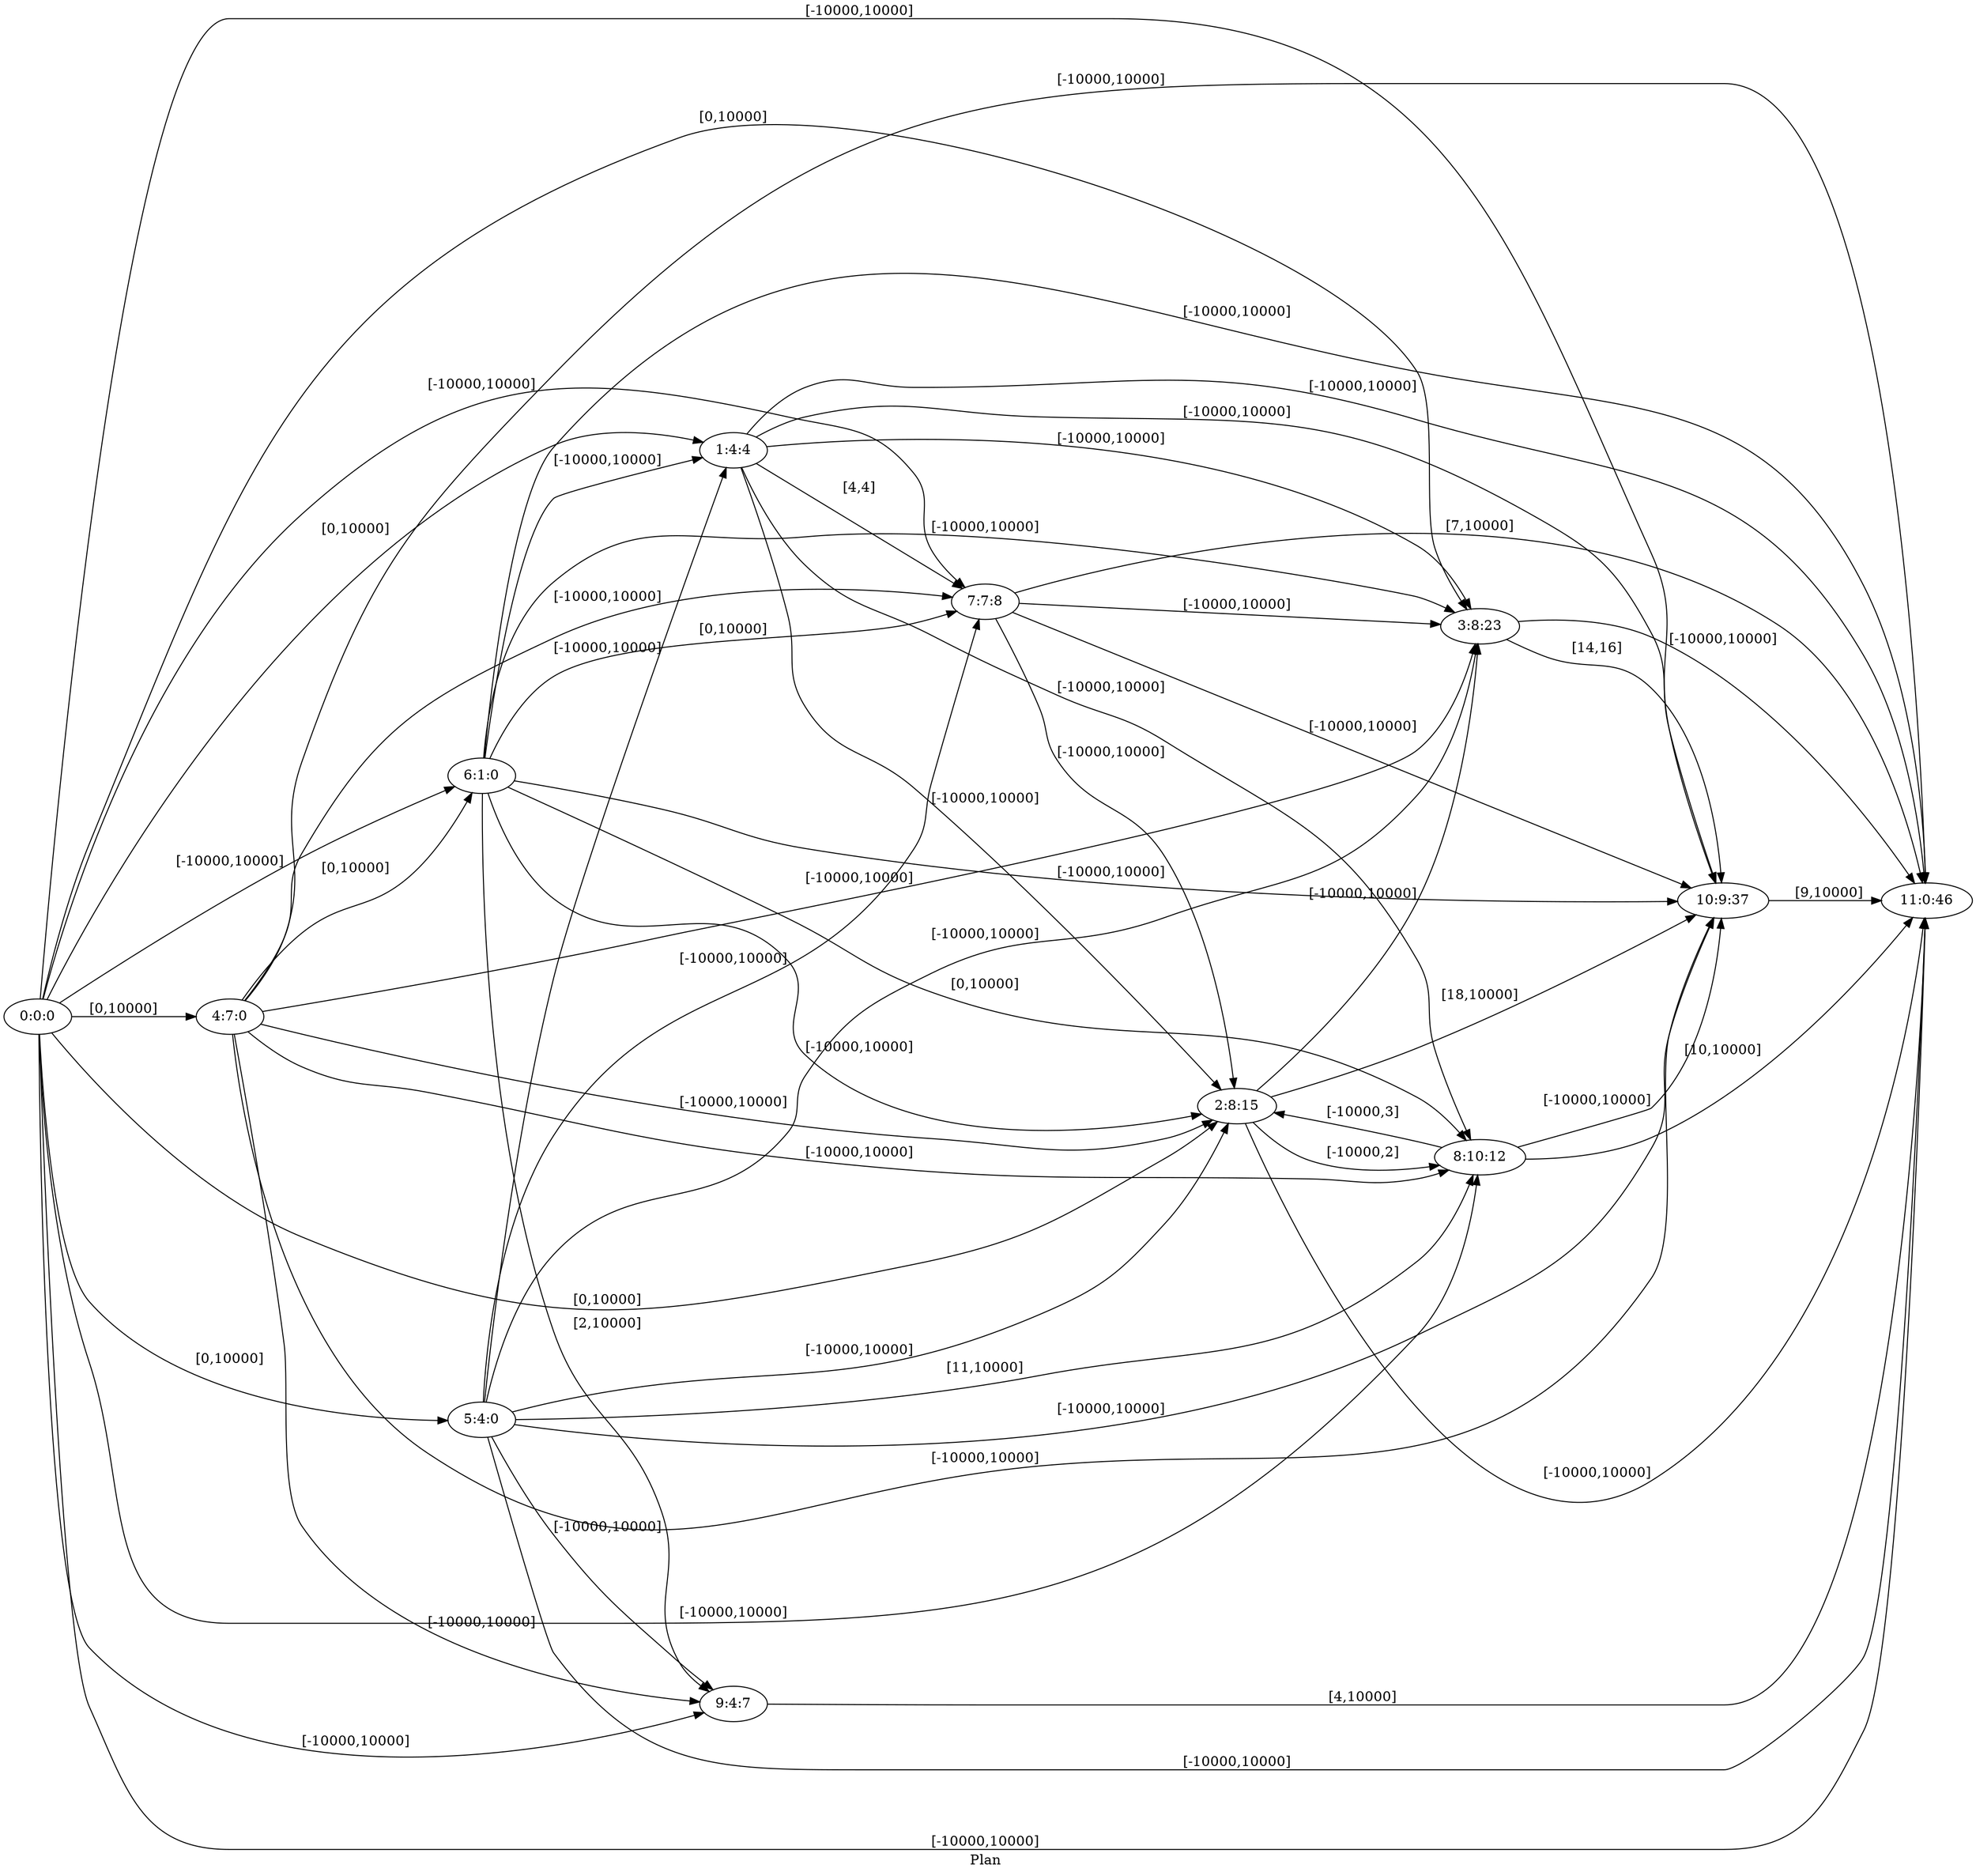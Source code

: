 digraph G {
 rankdir = LR;
 nodesep = .45; 
 size = 30;
label="Plan ";
 fldt = 0.777348;
"0:0:0"->"1:4:4"[ label = "[0,10000]"];
"0:0:0"->"2:8:15"[ label = "[0,10000]"];
"0:0:0"->"3:8:23"[ label = "[0,10000]"];
"0:0:0"->"4:7:0"[ label = "[0,10000]"];
"0:0:0"->"5:4:0"[ label = "[0,10000]"];
"0:0:0"->"6:1:0"[ label = "[-10000,10000]"];
"0:0:0"->"7:7:8"[ label = "[-10000,10000]"];
"0:0:0"->"8:10:12"[ label = "[-10000,10000]"];
"0:0:0"->"9:4:7"[ label = "[-10000,10000]"];
"0:0:0"->"10:9:37"[ label = "[-10000,10000]"];
"0:0:0"->"11:0:46"[ label = "[-10000,10000]"];
"1:4:4"->"2:8:15"[ label = "[-10000,10000]"];
"1:4:4"->"3:8:23"[ label = "[-10000,10000]"];
"1:4:4"->"7:7:8"[ label = "[4,4]"];
"1:4:4"->"8:10:12"[ label = "[-10000,10000]"];
"1:4:4"->"10:9:37"[ label = "[-10000,10000]"];
"1:4:4"->"11:0:46"[ label = "[-10000,10000]"];
"2:8:15"->"3:8:23"[ label = "[-10000,10000]"];
"2:8:15"->"8:10:12"[ label = "[-10000,2]"];
"2:8:15"->"10:9:37"[ label = "[18,10000]"];
"2:8:15"->"11:0:46"[ label = "[-10000,10000]"];
"3:8:23"->"10:9:37"[ label = "[14,16]"];
"3:8:23"->"11:0:46"[ label = "[-10000,10000]"];
"4:7:0"->"2:8:15"[ label = "[-10000,10000]"];
"4:7:0"->"3:8:23"[ label = "[-10000,10000]"];
"4:7:0"->"6:1:0"[ label = "[0,10000]"];
"4:7:0"->"7:7:8"[ label = "[-10000,10000]"];
"4:7:0"->"8:10:12"[ label = "[-10000,10000]"];
"4:7:0"->"9:4:7"[ label = "[-10000,10000]"];
"4:7:0"->"10:9:37"[ label = "[-10000,10000]"];
"4:7:0"->"11:0:46"[ label = "[-10000,10000]"];
"5:4:0"->"1:4:4"[ label = "[-10000,10000]"];
"5:4:0"->"2:8:15"[ label = "[-10000,10000]"];
"5:4:0"->"3:8:23"[ label = "[-10000,10000]"];
"5:4:0"->"7:7:8"[ label = "[-10000,10000]"];
"5:4:0"->"8:10:12"[ label = "[11,10000]"];
"5:4:0"->"9:4:7"[ label = "[-10000,10000]"];
"5:4:0"->"10:9:37"[ label = "[-10000,10000]"];
"5:4:0"->"11:0:46"[ label = "[-10000,10000]"];
"6:1:0"->"1:4:4"[ label = "[-10000,10000]"];
"6:1:0"->"2:8:15"[ label = "[-10000,10000]"];
"6:1:0"->"3:8:23"[ label = "[-10000,10000]"];
"6:1:0"->"7:7:8"[ label = "[0,10000]"];
"6:1:0"->"8:10:12"[ label = "[0,10000]"];
"6:1:0"->"9:4:7"[ label = "[2,10000]"];
"6:1:0"->"10:9:37"[ label = "[-10000,10000]"];
"6:1:0"->"11:0:46"[ label = "[-10000,10000]"];
"7:7:8"->"2:8:15"[ label = "[-10000,10000]"];
"7:7:8"->"3:8:23"[ label = "[-10000,10000]"];
"7:7:8"->"10:9:37"[ label = "[-10000,10000]"];
"7:7:8"->"11:0:46"[ label = "[7,10000]"];
"8:10:12"->"2:8:15"[ label = "[-10000,3]"];
"8:10:12"->"10:9:37"[ label = "[-10000,10000]"];
"8:10:12"->"11:0:46"[ label = "[10,10000]"];
"9:4:7"->"11:0:46"[ label = "[4,10000]"];
"10:9:37"->"11:0:46"[ label = "[9,10000]"];
}
